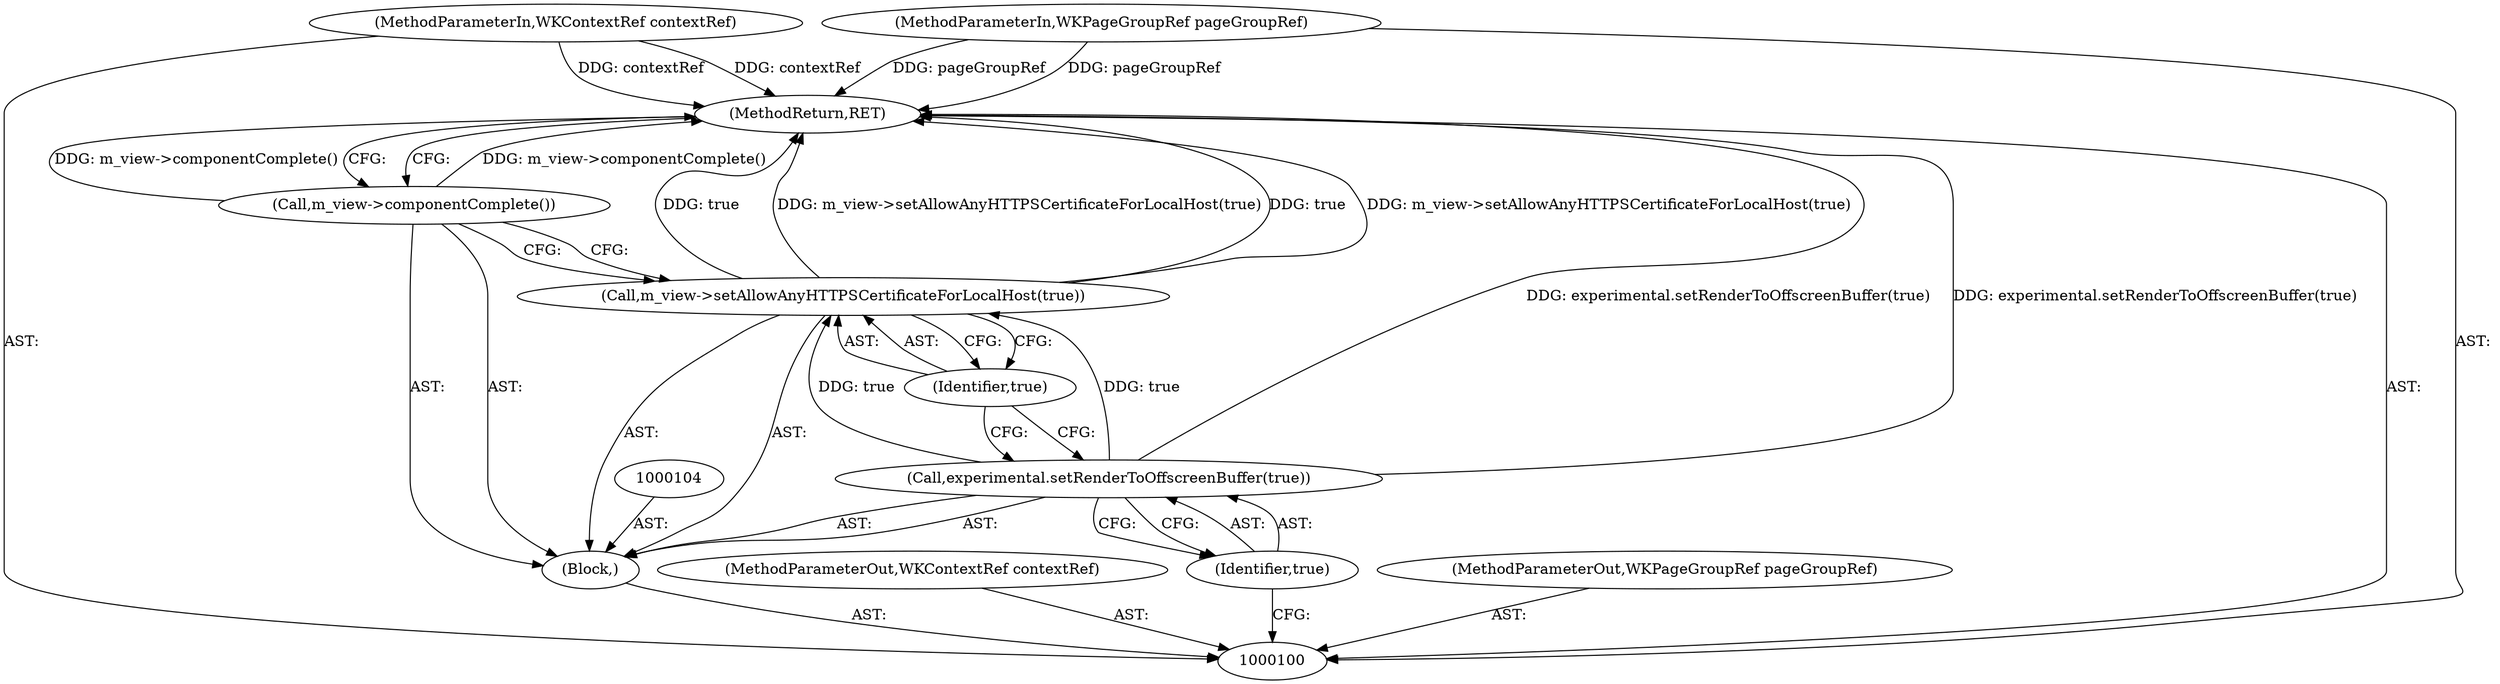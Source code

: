 digraph "0_Chrome_89e4098439f73cb5c16996511cbfdb171a26e173_0" {
"1000110" [label="(MethodReturn,RET)"];
"1000101" [label="(MethodParameterIn,WKContextRef contextRef)"];
"1000129" [label="(MethodParameterOut,WKContextRef contextRef)"];
"1000102" [label="(MethodParameterIn,WKPageGroupRef pageGroupRef)"];
"1000130" [label="(MethodParameterOut,WKPageGroupRef pageGroupRef)"];
"1000109" [label="(Call,m_view->componentComplete())"];
"1000103" [label="(Block,)"];
"1000106" [label="(Identifier,true)"];
"1000105" [label="(Call,experimental.setRenderToOffscreenBuffer(true))"];
"1000107" [label="(Call,m_view->setAllowAnyHTTPSCertificateForLocalHost(true))"];
"1000108" [label="(Identifier,true)"];
"1000110" -> "1000100"  [label="AST: "];
"1000110" -> "1000109"  [label="CFG: "];
"1000107" -> "1000110"  [label="DDG: true"];
"1000107" -> "1000110"  [label="DDG: m_view->setAllowAnyHTTPSCertificateForLocalHost(true)"];
"1000105" -> "1000110"  [label="DDG: experimental.setRenderToOffscreenBuffer(true)"];
"1000102" -> "1000110"  [label="DDG: pageGroupRef"];
"1000101" -> "1000110"  [label="DDG: contextRef"];
"1000109" -> "1000110"  [label="DDG: m_view->componentComplete()"];
"1000101" -> "1000100"  [label="AST: "];
"1000101" -> "1000110"  [label="DDG: contextRef"];
"1000129" -> "1000100"  [label="AST: "];
"1000102" -> "1000100"  [label="AST: "];
"1000102" -> "1000110"  [label="DDG: pageGroupRef"];
"1000130" -> "1000100"  [label="AST: "];
"1000109" -> "1000103"  [label="AST: "];
"1000109" -> "1000107"  [label="CFG: "];
"1000110" -> "1000109"  [label="CFG: "];
"1000109" -> "1000110"  [label="DDG: m_view->componentComplete()"];
"1000103" -> "1000100"  [label="AST: "];
"1000104" -> "1000103"  [label="AST: "];
"1000105" -> "1000103"  [label="AST: "];
"1000107" -> "1000103"  [label="AST: "];
"1000109" -> "1000103"  [label="AST: "];
"1000106" -> "1000105"  [label="AST: "];
"1000106" -> "1000100"  [label="CFG: "];
"1000105" -> "1000106"  [label="CFG: "];
"1000105" -> "1000103"  [label="AST: "];
"1000105" -> "1000106"  [label="CFG: "];
"1000106" -> "1000105"  [label="AST: "];
"1000108" -> "1000105"  [label="CFG: "];
"1000105" -> "1000110"  [label="DDG: experimental.setRenderToOffscreenBuffer(true)"];
"1000105" -> "1000107"  [label="DDG: true"];
"1000107" -> "1000103"  [label="AST: "];
"1000107" -> "1000108"  [label="CFG: "];
"1000108" -> "1000107"  [label="AST: "];
"1000109" -> "1000107"  [label="CFG: "];
"1000107" -> "1000110"  [label="DDG: true"];
"1000107" -> "1000110"  [label="DDG: m_view->setAllowAnyHTTPSCertificateForLocalHost(true)"];
"1000105" -> "1000107"  [label="DDG: true"];
"1000108" -> "1000107"  [label="AST: "];
"1000108" -> "1000105"  [label="CFG: "];
"1000107" -> "1000108"  [label="CFG: "];
}
